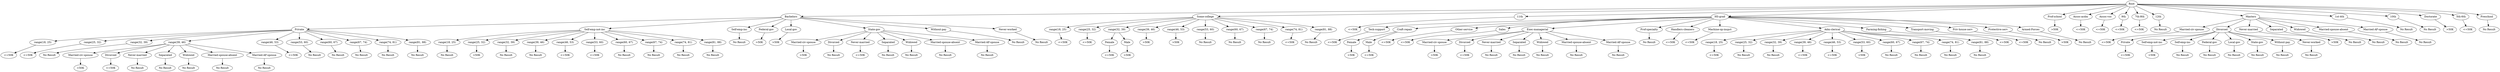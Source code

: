 // ID3 Decision Tree
digraph {
	1 [label=Root]
	2 [label=Bachelors]
		1 -> 2
	3 [label=Private]
		2 -> 3
	4 [label="range(18, 25)"]
		3 -> 4
	5 [label="<=50K"]
		4 -> 5
	6 [label="range(25, 32)"]
		3 -> 6
	7 [label="<=50K"]
		6 -> 7
	8 [label="range(32, 39)"]
		3 -> 8
	9 [label="No Result"]
		8 -> 9
	10 [label="range(39, 46)"]
		3 -> 10
	11 [label="Married-civ-spouse"]
		10 -> 11
	12 [label=">50K"]
		11 -> 12
	13 [label=Divorced]
		10 -> 13
	14 [label="<=50K"]
		13 -> 14
	15 [label="Never-married"]
		10 -> 15
	16 [label="No Result"]
		15 -> 16
	17 [label=Separated]
		10 -> 17
	18 [label="No Result"]
		17 -> 18
	19 [label=Widowed]
		10 -> 19
	20 [label="No Result"]
		19 -> 20
	21 [label="Married-spouse-absent"]
		10 -> 21
	22 [label="No Result"]
		21 -> 22
	23 [label="Married-AF-spouse"]
		10 -> 23
	24 [label="No Result"]
		23 -> 24
	25 [label="range(46, 53)"]
		3 -> 25
	26 [label="<=50K"]
		25 -> 26
	27 [label="range(53, 60)"]
		3 -> 27
	28 [label="No Result"]
		27 -> 28
	29 [label="range(60, 67)"]
		3 -> 29
	30 [label="No Result"]
		29 -> 30
	31 [label="range(67, 74)"]
		3 -> 31
	32 [label="No Result"]
		31 -> 32
	33 [label="range(74, 81)"]
		3 -> 33
	34 [label="No Result"]
		33 -> 34
	35 [label="range(81, 88)"]
		3 -> 35
	36 [label="No Result"]
		35 -> 36
	37 [label="Self-emp-not-inc"]
		2 -> 37
	38 [label="range(18, 25)"]
		37 -> 38
	39 [label="No Result"]
		38 -> 39
	40 [label="range(25, 32)"]
		37 -> 40
	41 [label=">50K"]
		40 -> 41
	42 [label="range(32, 39)"]
		37 -> 42
	43 [label="No Result"]
		42 -> 43
	44 [label="range(39, 46)"]
		37 -> 44
	45 [label="No Result"]
		44 -> 45
	46 [label="range(46, 53)"]
		37 -> 46
	47 [label="<=50K"]
		46 -> 47
	48 [label="range(53, 60)"]
		37 -> 48
	49 [label="<=50K"]
		48 -> 49
	50 [label="range(60, 67)"]
		37 -> 50
	51 [label="No Result"]
		50 -> 51
	52 [label="range(67, 74)"]
		37 -> 52
	53 [label="No Result"]
		52 -> 53
	54 [label="range(74, 81)"]
		37 -> 54
	55 [label="No Result"]
		54 -> 55
	56 [label="range(81, 88)"]
		37 -> 56
	57 [label="No Result"]
		56 -> 57
	58 [label="Self-emp-inc"]
		2 -> 58
	59 [label="No Result"]
		58 -> 59
	60 [label="Federal-gov"]
		2 -> 60
	61 [label=">50K"]
		60 -> 61
	62 [label="Local-gov"]
		2 -> 62
	63 [label=">50K"]
		62 -> 63
	64 [label="State-gov"]
		2 -> 64
	65 [label="Married-civ-spouse"]
		64 -> 65
	66 [label=">50K"]
		65 -> 66
	67 [label=Divorced]
		64 -> 67
	68 [label="No Result"]
		67 -> 68
	69 [label="Never-married"]
		64 -> 69
	70 [label="<=50K"]
		69 -> 70
	71 [label=Separated]
		64 -> 71
	72 [label="No Result"]
		71 -> 72
	73 [label=Widowed]
		64 -> 73
	74 [label="No Result"]
		73 -> 74
	75 [label="Married-spouse-absent"]
		64 -> 75
	76 [label="No Result"]
		75 -> 76
	77 [label="Married-AF-spouse"]
		64 -> 77
	78 [label="No Result"]
		77 -> 78
	79 [label="Without-pay"]
		2 -> 79
	80 [label="No Result"]
		79 -> 80
	81 [label="Never-worked"]
		2 -> 81
	82 [label="No Result"]
		81 -> 82
	83 [label="Some-college"]
		1 -> 83
	84 [label="range(18, 25)"]
		83 -> 84
	85 [label="<=50K"]
		84 -> 85
	86 [label="range(25, 32)"]
		83 -> 86
	87 [label="<=50K"]
		86 -> 87
	88 [label="range(32, 39)"]
		83 -> 88
	89 [label=Female]
		88 -> 89
	90 [label="<=50K"]
		89 -> 90
	91 [label=Male]
		88 -> 91
	92 [label=">50K"]
		91 -> 92
	93 [label="range(39, 46)"]
		83 -> 93
	94 [label=">50K"]
		93 -> 94
	95 [label="range(46, 53)"]
		83 -> 95
	96 [label=">50K"]
		95 -> 96
	97 [label="range(53, 60)"]
		83 -> 97
	98 [label="No Result"]
		97 -> 98
	99 [label="range(60, 67)"]
		83 -> 99
	100 [label="No Result"]
		99 -> 100
	101 [label="range(67, 74)"]
		83 -> 101
	102 [label="No Result"]
		101 -> 102
	103 [label="range(74, 81)"]
		83 -> 103
	104 [label="<=50K"]
		103 -> 104
	105 [label="range(81, 88)"]
		83 -> 105
	106 [label="No Result"]
		105 -> 106
	107 [label="11th"]
		1 -> 107
	108 [label="<=50K"]
		107 -> 108
	109 [label="HS-grad"]
		1 -> 109
	110 [label="Tech-support"]
		109 -> 110
	111 [label="<=50K"]
		110 -> 111
	112 [label="Craft-repair"]
		109 -> 112
	113 [label=Female]
		112 -> 113
	114 [label=">50K"]
		113 -> 114
	115 [label=Male]
		112 -> 115
	116 [label="<=50K"]
		115 -> 116
	117 [label="Other-service"]
		109 -> 117
	118 [label="<=50K"]
		117 -> 118
	119 [label=Sales]
		109 -> 119
	120 [label="<=50K"]
		119 -> 120
	121 [label="Exec-managerial"]
		109 -> 121
	122 [label="Married-civ-spouse"]
		121 -> 122
	123 [label=">50K"]
		122 -> 123
	124 [label=Divorced]
		121 -> 124
	125 [label="<=50K"]
		124 -> 125
	126 [label="Never-married"]
		121 -> 126
	127 [label="No Result"]
		126 -> 127
	128 [label=Separated]
		121 -> 128
	129 [label="No Result"]
		128 -> 129
	130 [label=Widowed]
		121 -> 130
	131 [label="No Result"]
		130 -> 131
	132 [label="Married-spouse-absent"]
		121 -> 132
	133 [label="No Result"]
		132 -> 133
	134 [label="Married-AF-spouse"]
		121 -> 134
	135 [label="No Result"]
		134 -> 135
	136 [label="Prof-specialty"]
		109 -> 136
	137 [label="No Result"]
		136 -> 137
	138 [label="Handlers-cleaners"]
		109 -> 138
	139 [label="<=50K"]
		138 -> 139
	140 [label="Machine-op-inspct"]
		109 -> 140
	141 [label="<=50K"]
		140 -> 141
	142 [label="Adm-clerical"]
		109 -> 142
	143 [label="range(18, 25)"]
		142 -> 143
	144 [label="<=50K"]
		143 -> 144
	145 [label="range(25, 32)"]
		142 -> 145
	146 [label="No Result"]
		145 -> 146
	147 [label="range(32, 39)"]
		142 -> 147
	148 [label="No Result"]
		147 -> 148
	149 [label="range(39, 46)"]
		142 -> 149
	150 [label="<=50K"]
		149 -> 150
	151 [label="range(46, 53)"]
		142 -> 151
	152 [label="<=50K"]
		151 -> 152
	153 [label="range(53, 60)"]
		142 -> 153
	154 [label=">50K"]
		153 -> 154
	155 [label="range(60, 67)"]
		142 -> 155
	156 [label="No Result"]
		155 -> 156
	157 [label="range(67, 74)"]
		142 -> 157
	158 [label="No Result"]
		157 -> 158
	159 [label="range(74, 81)"]
		142 -> 159
	160 [label="No Result"]
		159 -> 160
	161 [label="range(81, 88)"]
		142 -> 161
	162 [label="No Result"]
		161 -> 162
	163 [label="Farming-fishing"]
		109 -> 163
	164 [label="<=50K"]
		163 -> 164
	165 [label="Transport-moving"]
		109 -> 165
	166 [label="<=50K"]
		165 -> 166
	167 [label="Priv-house-serv"]
		109 -> 167
	168 [label="No Result"]
		167 -> 168
	169 [label="Protective-serv"]
		109 -> 169
	170 [label=">50K"]
		169 -> 170
	171 [label="Armed-Forces"]
		109 -> 171
	172 [label="No Result"]
		171 -> 172
	173 [label="Prof-school"]
		1 -> 173
	174 [label=">50K"]
		173 -> 174
	175 [label="Assoc-acdm"]
		1 -> 175
	176 [label="<=50K"]
		175 -> 176
	177 [label="Assoc-voc"]
		1 -> 177
	178 [label="<=50K"]
		177 -> 178
	179 [label="9th"]
		1 -> 179
	180 [label="<=50K"]
		179 -> 180
	181 [label="7th-8th"]
		1 -> 181
	182 [label="<=50K"]
		181 -> 182
	183 [label="12th"]
		1 -> 183
	184 [label="No Result"]
		183 -> 184
	185 [label=Masters]
		1 -> 185
	186 [label="Married-civ-spouse"]
		185 -> 186
	187 [label="<=50K"]
		186 -> 187
	188 [label=Divorced]
		185 -> 188
	189 [label=Private]
		188 -> 189
	190 [label="<=50K"]
		189 -> 190
	191 [label="Self-emp-not-inc"]
		188 -> 191
	192 [label=">50K"]
		191 -> 192
	193 [label="Self-emp-inc"]
		188 -> 193
	194 [label="No Result"]
		193 -> 194
	195 [label="Federal-gov"]
		188 -> 195
	196 [label="No Result"]
		195 -> 196
	197 [label="Local-gov"]
		188 -> 197
	198 [label="No Result"]
		197 -> 198
	199 [label="State-gov"]
		188 -> 199
	200 [label="No Result"]
		199 -> 200
	201 [label="Without-pay"]
		188 -> 201
	202 [label="No Result"]
		201 -> 202
	203 [label="Never-worked"]
		188 -> 203
	204 [label="No Result"]
		203 -> 204
	205 [label="Never-married"]
		185 -> 205
	206 [label=">50K"]
		205 -> 206
	207 [label=Separated]
		185 -> 207
	208 [label="No Result"]
		207 -> 208
	209 [label=Widowed]
		185 -> 209
	210 [label="No Result"]
		209 -> 210
	211 [label="Married-spouse-absent"]
		185 -> 211
	212 [label="No Result"]
		211 -> 212
	213 [label="Married-AF-spouse"]
		185 -> 213
	214 [label="No Result"]
		213 -> 214
	215 [label="1st-4th"]
		1 -> 215
	216 [label="No Result"]
		215 -> 216
	217 [label="10th"]
		1 -> 217
	218 [label="No Result"]
		217 -> 218
	219 [label=Doctorate]
		1 -> 219
	220 [label=">50K"]
		219 -> 220
	221 [label="5th-6th"]
		1 -> 221
	222 [label="<=50K"]
		221 -> 222
	223 [label=Preschool]
		1 -> 223
	224 [label="No Result"]
		223 -> 224
}